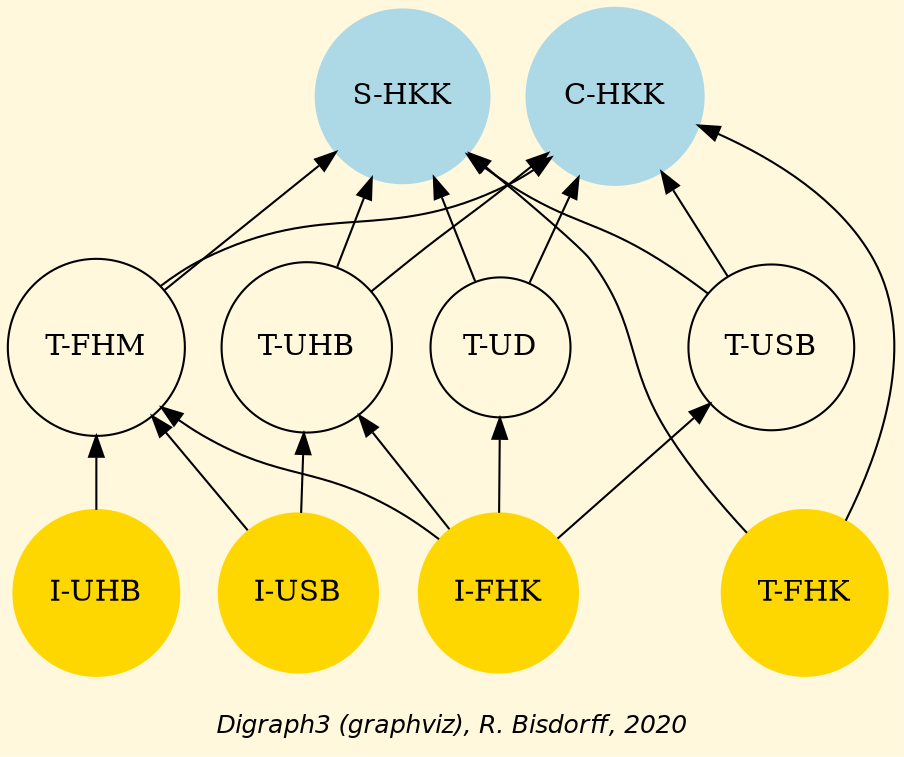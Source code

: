 digraph G {
graph [ bgcolor = cornsilk, fontname = "Helvetica-Oblique",
 fontsize = 12,
 label = "\nDigraph3 (graphviz), R. Bisdorff, 2020", size="7,7"];
n1 [shape = "circle", label = "T-UD"];
n2 [shape = "circle", label = "T-FHK", style = "filled", color = gold];
n3 [shape = "circle", label = "T-FHM"];
n4 [shape = "circle", label = "I-FHK", style = "filled", color = gold];
n5 [shape = "circle", label = "T-USB"];
n6 [shape = "circle", label = "I-USB", style = "filled", color = gold];
n7 [shape = "circle", label = "T-UHB"];
n8 [shape = "circle", label = "I-UHB", style = "filled", color = gold];
n9 [shape = "circle", label = "S-HKK", style = "filled", color = lightblue];
n10 [shape = "circle", label = "C-HKK", style = "filled", color = lightblue];
n1-> n4 [dir=back, color=black] ;
n1-> n9 [dir=forward, color=black] ;
n1-> n10 [dir=forward, color=black] ;
n2-> n9 [dir=forward, color=black] ;
n2-> n10 [dir=forward, color=black] ;
n3-> n4 [dir=back, color=black] ;
n3-> n6 [dir=back, color=black] ;
n3-> n8 [dir=back, color=black] ;
n3-> n9 [dir=forward, color=black] ;
n3-> n10 [dir=forward, color=black] ;
n4-> n5 [dir=forward, color=black] ;
n4-> n7 [dir=forward, color=black] ;
n5-> n9 [dir=forward, color=black] ;
n5-> n10 [dir=forward, color=black] ;
n6-> n7 [dir=forward, color=black] ;
n7-> n9 [dir=forward, color=black] ;
n7-> n10 [dir=forward, color=black] ;
{rank=max; n2 n4 n6 n8 }
{rank=min; n9 n10 }
}
